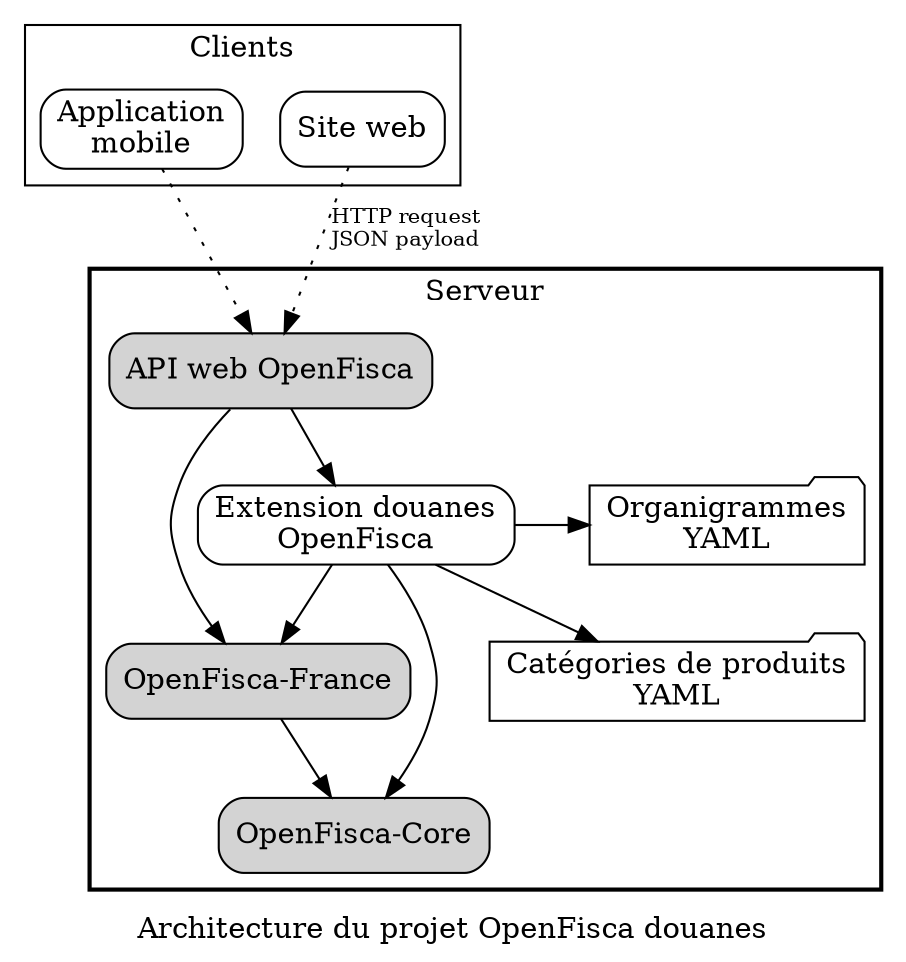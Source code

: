 digraph OpenFiscaDouanes {

  label = "Architecture du projet OpenFisca douanes";
  node [shape = box, style = rounded];
  edge [fontsize = 10]

  subgraph OpenFisca {
    node [fillcolor = lightgray, style = "rounded,filled"];
    of_web_api [label = "API web OpenFisca"];
    of_france [label = "OpenFisca-France"];
    of_core [label = "OpenFisca-Core"];
  }

  mobile_app [label = "Application\nmobile"];
  organigrammes_yaml [label = "Organigrammes\nYAML", shape = folder];
  categories_yaml [label = "Catégories de produits\nYAML", shape = folder];
  of_ext_douanes [label = "Extension douanes\nOpenFisca"];
  web_site [label = "Site web"];

  subgraph cluster_server {
    label = "Serveur";
    style = bold;
    {rank = same; of_ext_douanes organigrammes_yaml};
    of_ext_douanes -> {organigrammes_yaml, categories_yaml, of_france, of_core};
    of_web_api -> {of_ext_douanes, of_france};
    of_france -> of_core;
  }

  subgraph cluster_clients {
    edge [style = dotted];
    label = "Clients";
    mobile_app -> of_web_api;
    web_site -> of_web_api [label = "HTTP request\nJSON payload"];
  }
}
